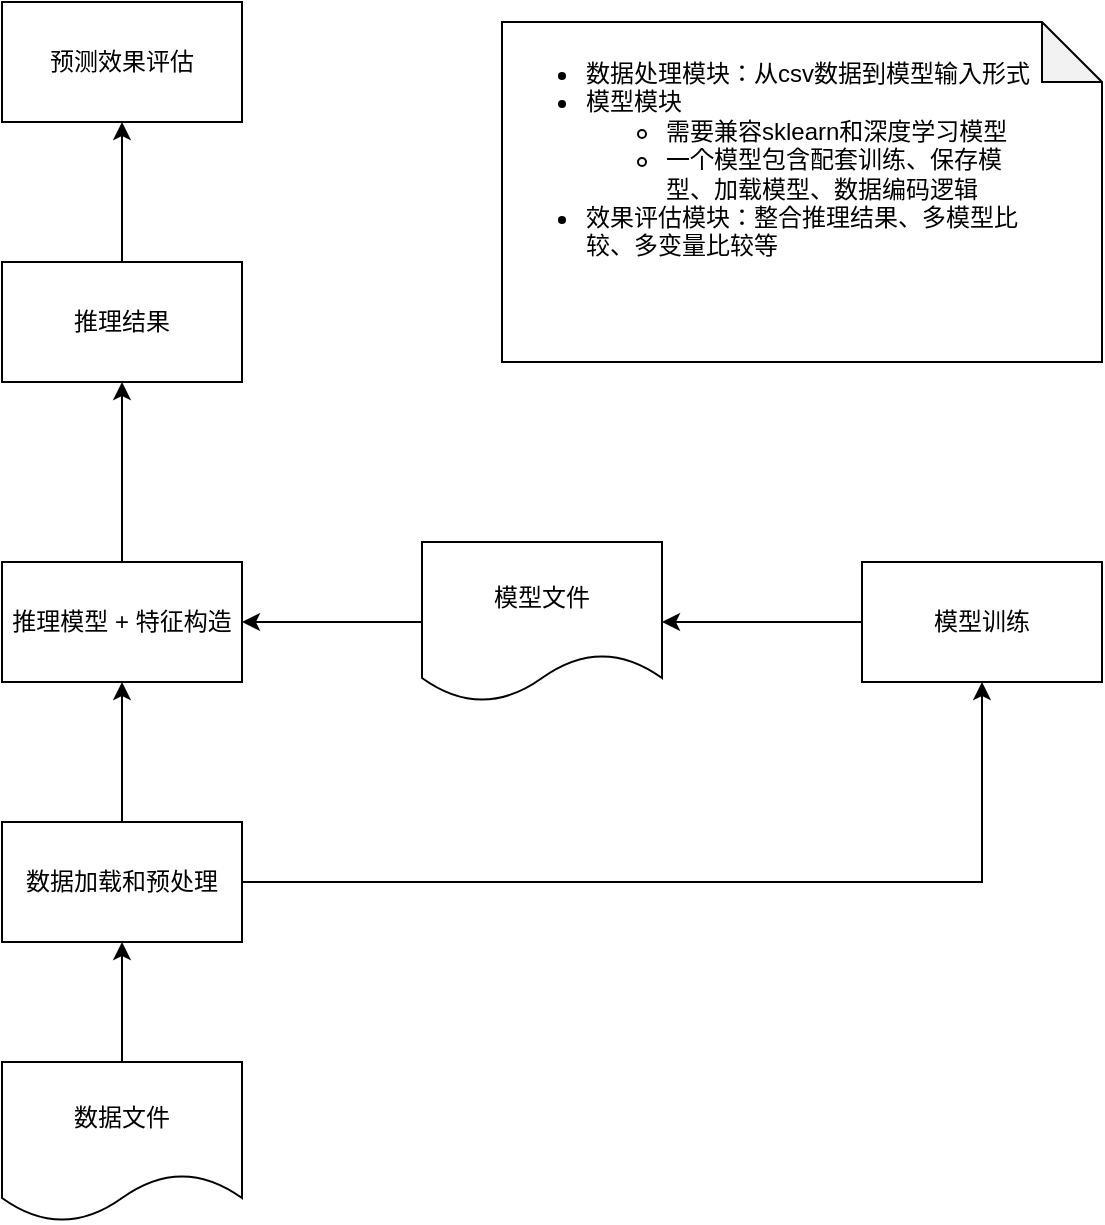 <mxfile>
    <diagram id="DP-k12kMxqpypnX22E-c" name="第 1 页">
        <mxGraphModel dx="1616" dy="1142" grid="1" gridSize="10" guides="1" tooltips="1" connect="1" arrows="1" fold="1" page="1" pageScale="1" pageWidth="827" pageHeight="1169" math="0" shadow="0">
            <root>
                <mxCell id="0"/>
                <mxCell id="1" parent="0"/>
                <mxCell id="5" style="edgeStyle=none;html=1;exitX=0.5;exitY=0;exitDx=0;exitDy=0;" parent="1" source="2" edge="1">
                    <mxGeometry relative="1" as="geometry">
                        <mxPoint x="220" y="490" as="targetPoint"/>
                    </mxGeometry>
                </mxCell>
                <mxCell id="2" value="推理模型 + 特征构造" style="rounded=0;whiteSpace=wrap;html=1;" parent="1" vertex="1">
                    <mxGeometry x="160" y="580" width="120" height="60" as="geometry"/>
                </mxCell>
                <mxCell id="4" style="edgeStyle=none;html=1;exitX=0.5;exitY=0;exitDx=0;exitDy=0;entryX=0.5;entryY=1;entryDx=0;entryDy=0;" parent="1" source="3" target="2" edge="1">
                    <mxGeometry relative="1" as="geometry"/>
                </mxCell>
                <mxCell id="13" style="edgeStyle=orthogonalEdgeStyle;html=1;entryX=0.5;entryY=1;entryDx=0;entryDy=0;rounded=0;" parent="1" source="3" target="9" edge="1">
                    <mxGeometry relative="1" as="geometry"/>
                </mxCell>
                <mxCell id="3" value="数据加载和预处理" style="rounded=0;whiteSpace=wrap;html=1;" parent="1" vertex="1">
                    <mxGeometry x="160" y="710" width="120" height="60" as="geometry"/>
                </mxCell>
                <mxCell id="7" style="edgeStyle=none;html=1;exitX=0.5;exitY=0;exitDx=0;exitDy=0;" parent="1" source="6" edge="1">
                    <mxGeometry relative="1" as="geometry">
                        <mxPoint x="220" y="360" as="targetPoint"/>
                    </mxGeometry>
                </mxCell>
                <mxCell id="6" value="推理结果" style="rounded=0;whiteSpace=wrap;html=1;" parent="1" vertex="1">
                    <mxGeometry x="160" y="430" width="120" height="60" as="geometry"/>
                </mxCell>
                <mxCell id="8" value="预测效果评估" style="rounded=0;whiteSpace=wrap;html=1;" parent="1" vertex="1">
                    <mxGeometry x="160" y="300" width="120" height="60" as="geometry"/>
                </mxCell>
                <mxCell id="11" style="edgeStyle=none;html=1;exitX=0;exitY=0.5;exitDx=0;exitDy=0;entryX=1;entryY=0.5;entryDx=0;entryDy=0;" parent="1" source="9" target="10" edge="1">
                    <mxGeometry relative="1" as="geometry"/>
                </mxCell>
                <mxCell id="9" value="模型训练" style="rounded=0;whiteSpace=wrap;html=1;" parent="1" vertex="1">
                    <mxGeometry x="590" y="580" width="120" height="60" as="geometry"/>
                </mxCell>
                <mxCell id="12" style="edgeStyle=none;html=1;exitX=0;exitY=0.5;exitDx=0;exitDy=0;entryX=1;entryY=0.5;entryDx=0;entryDy=0;" parent="1" source="10" target="2" edge="1">
                    <mxGeometry relative="1" as="geometry"/>
                </mxCell>
                <mxCell id="10" value="模型文件" style="shape=document;whiteSpace=wrap;html=1;boundedLbl=1;" parent="1" vertex="1">
                    <mxGeometry x="370" y="570" width="120" height="80" as="geometry"/>
                </mxCell>
                <mxCell id="14" value="&lt;ul&gt;&lt;li&gt;数据处理模块：从csv数据到模型输入形式&lt;/li&gt;&lt;li&gt;模型模块&lt;/li&gt;&lt;ul&gt;&lt;li&gt;&lt;span&gt;需要兼容sklearn和深度学习模型&lt;/span&gt;&lt;/li&gt;&lt;li&gt;&lt;span&gt;一个模型包含配套训练、保存模型、加载模型、数据编码逻辑&lt;/span&gt;&lt;/li&gt;&lt;/ul&gt;&lt;li&gt;效果评估模块：整合推理结果、多模型比较、多变量比较等&lt;/li&gt;&lt;/ul&gt;" style="shape=note;whiteSpace=wrap;html=1;backgroundOutline=1;darkOpacity=0.05;align=left;verticalAlign=top;horizontal=1;spacingRight=35;" vertex="1" parent="1">
                    <mxGeometry x="410" y="310" width="300" height="170" as="geometry"/>
                </mxCell>
                <mxCell id="16" style="edgeStyle=none;html=1;entryX=0.5;entryY=1;entryDx=0;entryDy=0;" edge="1" parent="1" source="15" target="3">
                    <mxGeometry relative="1" as="geometry"/>
                </mxCell>
                <mxCell id="15" value="数据文件" style="shape=document;whiteSpace=wrap;html=1;boundedLbl=1;" vertex="1" parent="1">
                    <mxGeometry x="160" y="830" width="120" height="80" as="geometry"/>
                </mxCell>
            </root>
        </mxGraphModel>
    </diagram>
</mxfile>